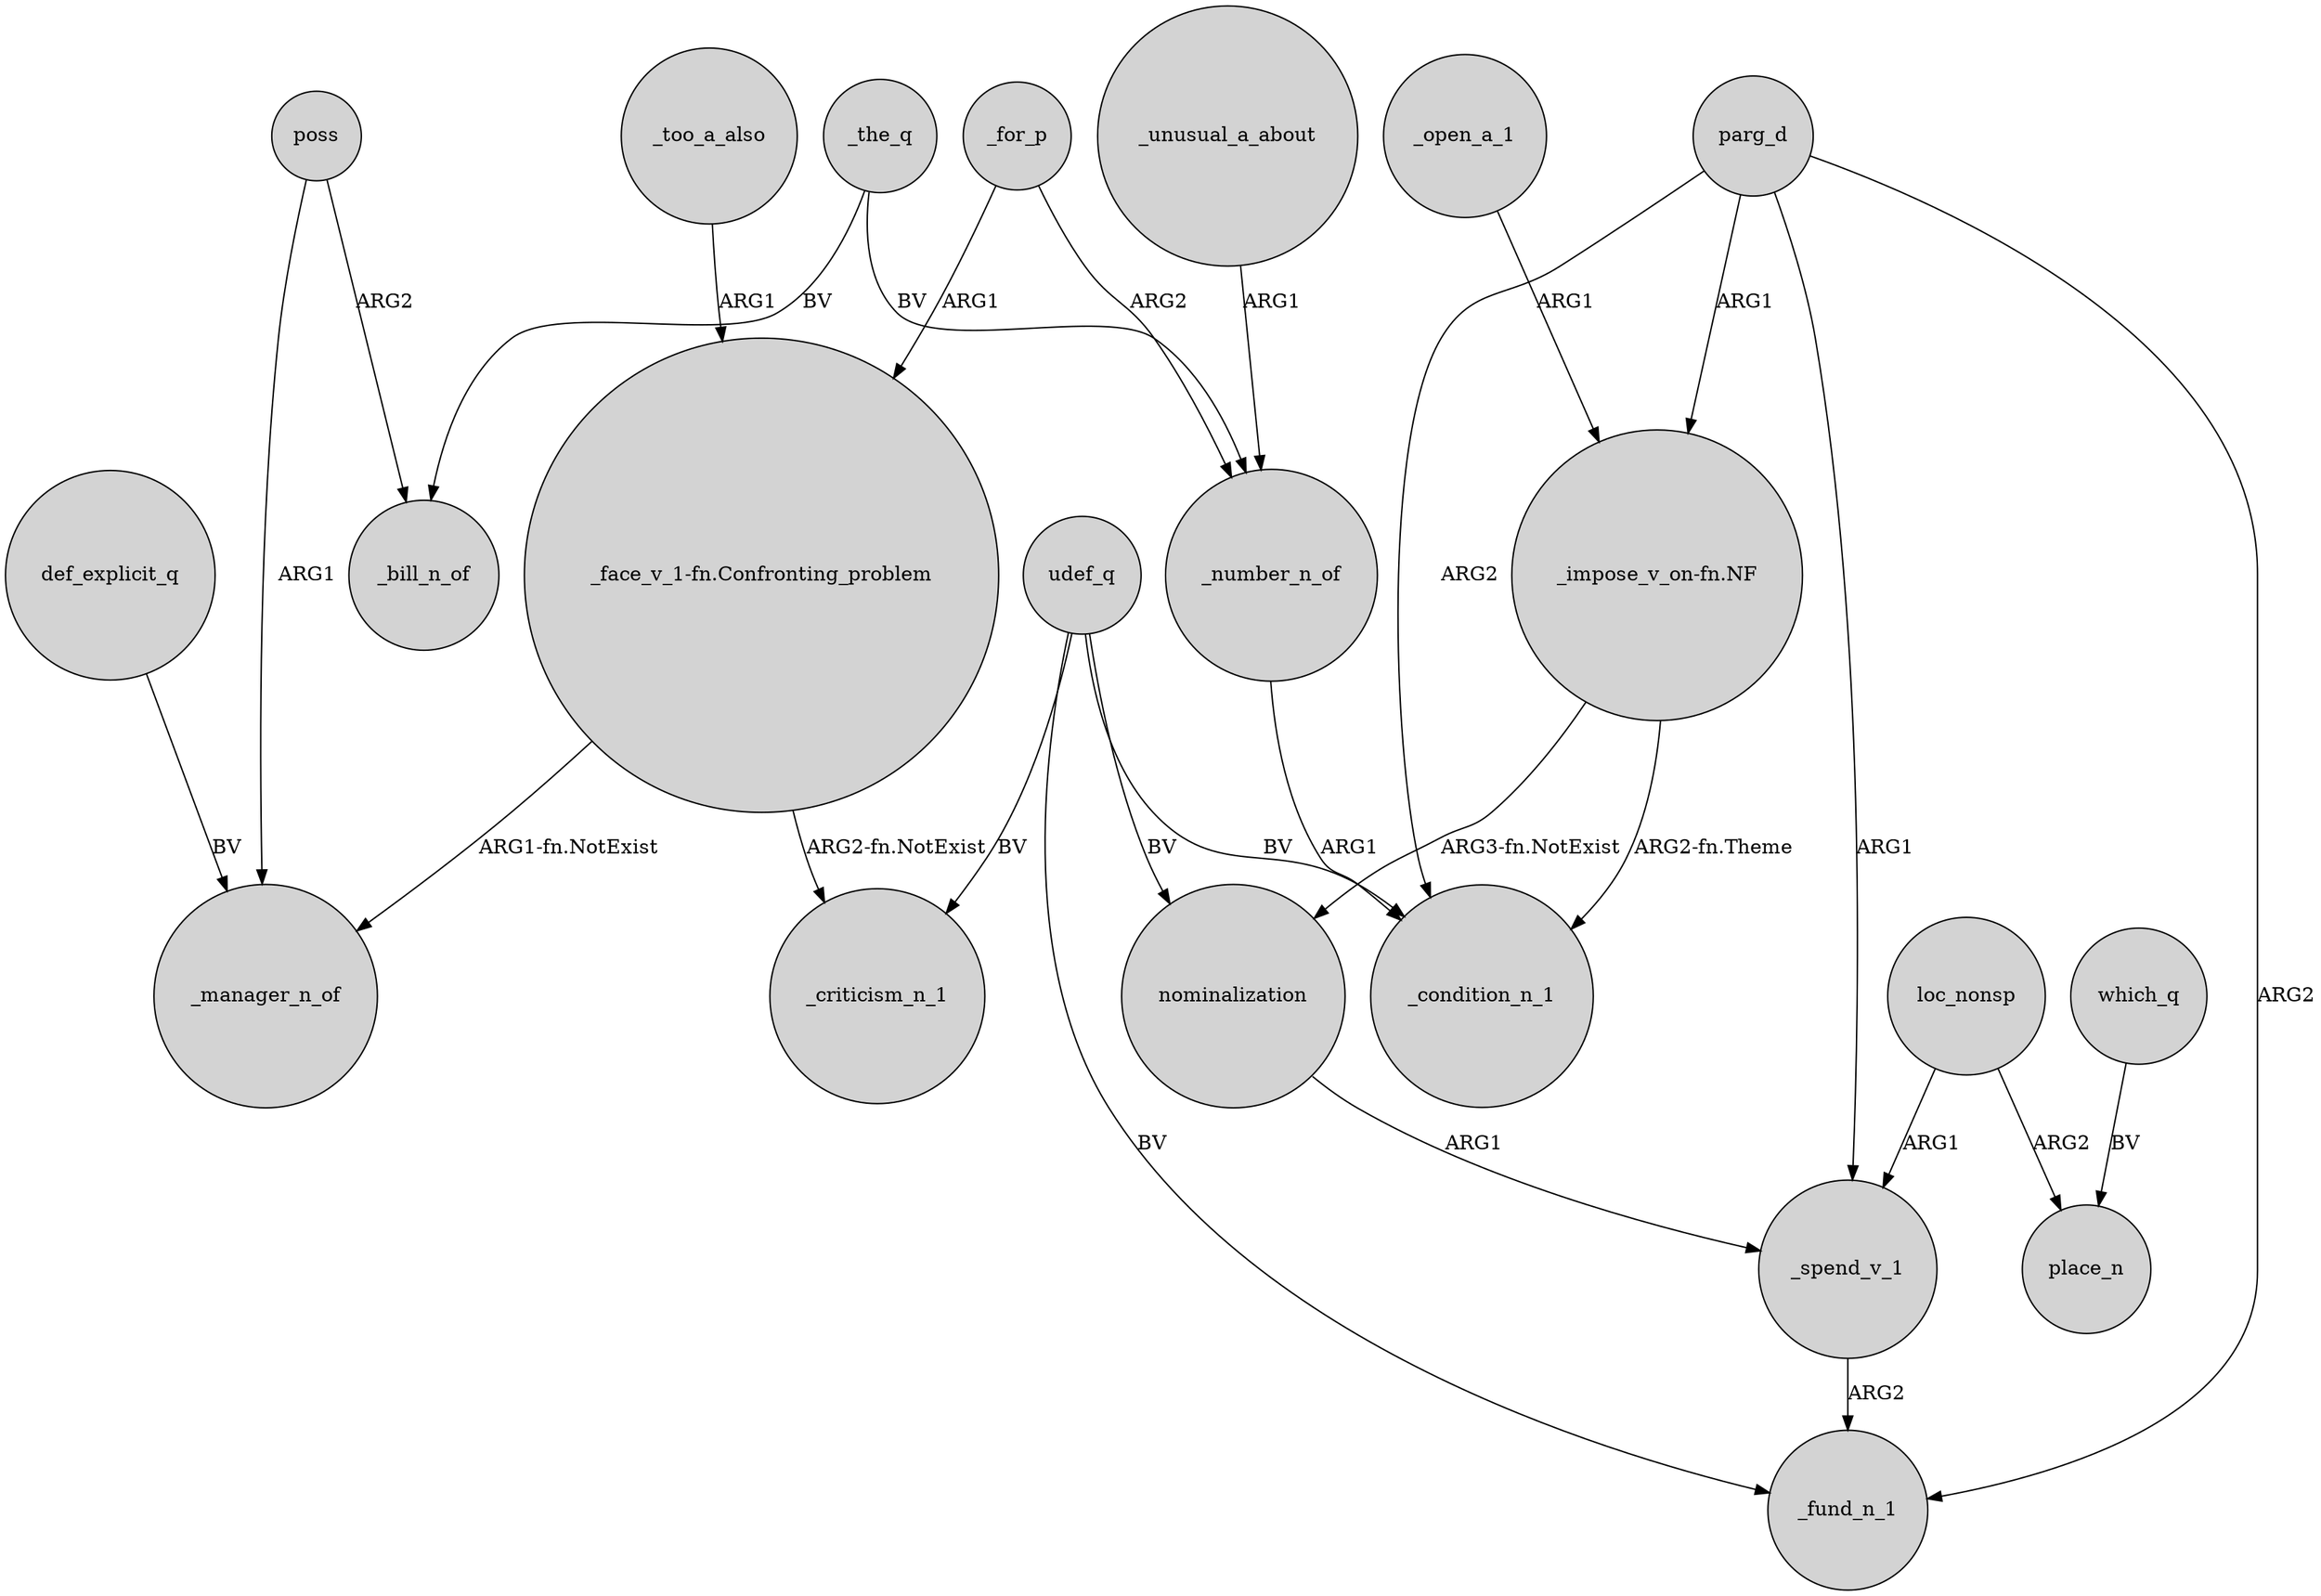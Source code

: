 digraph {
	node [shape=circle style=filled]
	_the_q -> _bill_n_of [label=BV]
	_for_p -> "_face_v_1-fn.Confronting_problem" [label=ARG1]
	_for_p -> _number_n_of [label=ARG2]
	nominalization -> _spend_v_1 [label=ARG1]
	parg_d -> "_impose_v_on-fn.NF" [label=ARG1]
	loc_nonsp -> _spend_v_1 [label=ARG1]
	"_impose_v_on-fn.NF" -> _condition_n_1 [label="ARG2-fn.Theme"]
	_spend_v_1 -> _fund_n_1 [label=ARG2]
	_the_q -> _number_n_of [label=BV]
	parg_d -> _fund_n_1 [label=ARG2]
	"_face_v_1-fn.Confronting_problem" -> _manager_n_of [label="ARG1-fn.NotExist"]
	which_q -> place_n [label=BV]
	parg_d -> _condition_n_1 [label=ARG2]
	udef_q -> _condition_n_1 [label=BV]
	"_face_v_1-fn.Confronting_problem" -> _criticism_n_1 [label="ARG2-fn.NotExist"]
	def_explicit_q -> _manager_n_of [label=BV]
	poss -> _manager_n_of [label=ARG1]
	udef_q -> _fund_n_1 [label=BV]
	udef_q -> nominalization [label=BV]
	poss -> _bill_n_of [label=ARG2]
	parg_d -> _spend_v_1 [label=ARG1]
	_too_a_also -> "_face_v_1-fn.Confronting_problem" [label=ARG1]
	loc_nonsp -> place_n [label=ARG2]
	_open_a_1 -> "_impose_v_on-fn.NF" [label=ARG1]
	"_impose_v_on-fn.NF" -> nominalization [label="ARG3-fn.NotExist"]
	_number_n_of -> _condition_n_1 [label=ARG1]
	_unusual_a_about -> _number_n_of [label=ARG1]
	udef_q -> _criticism_n_1 [label=BV]
}
